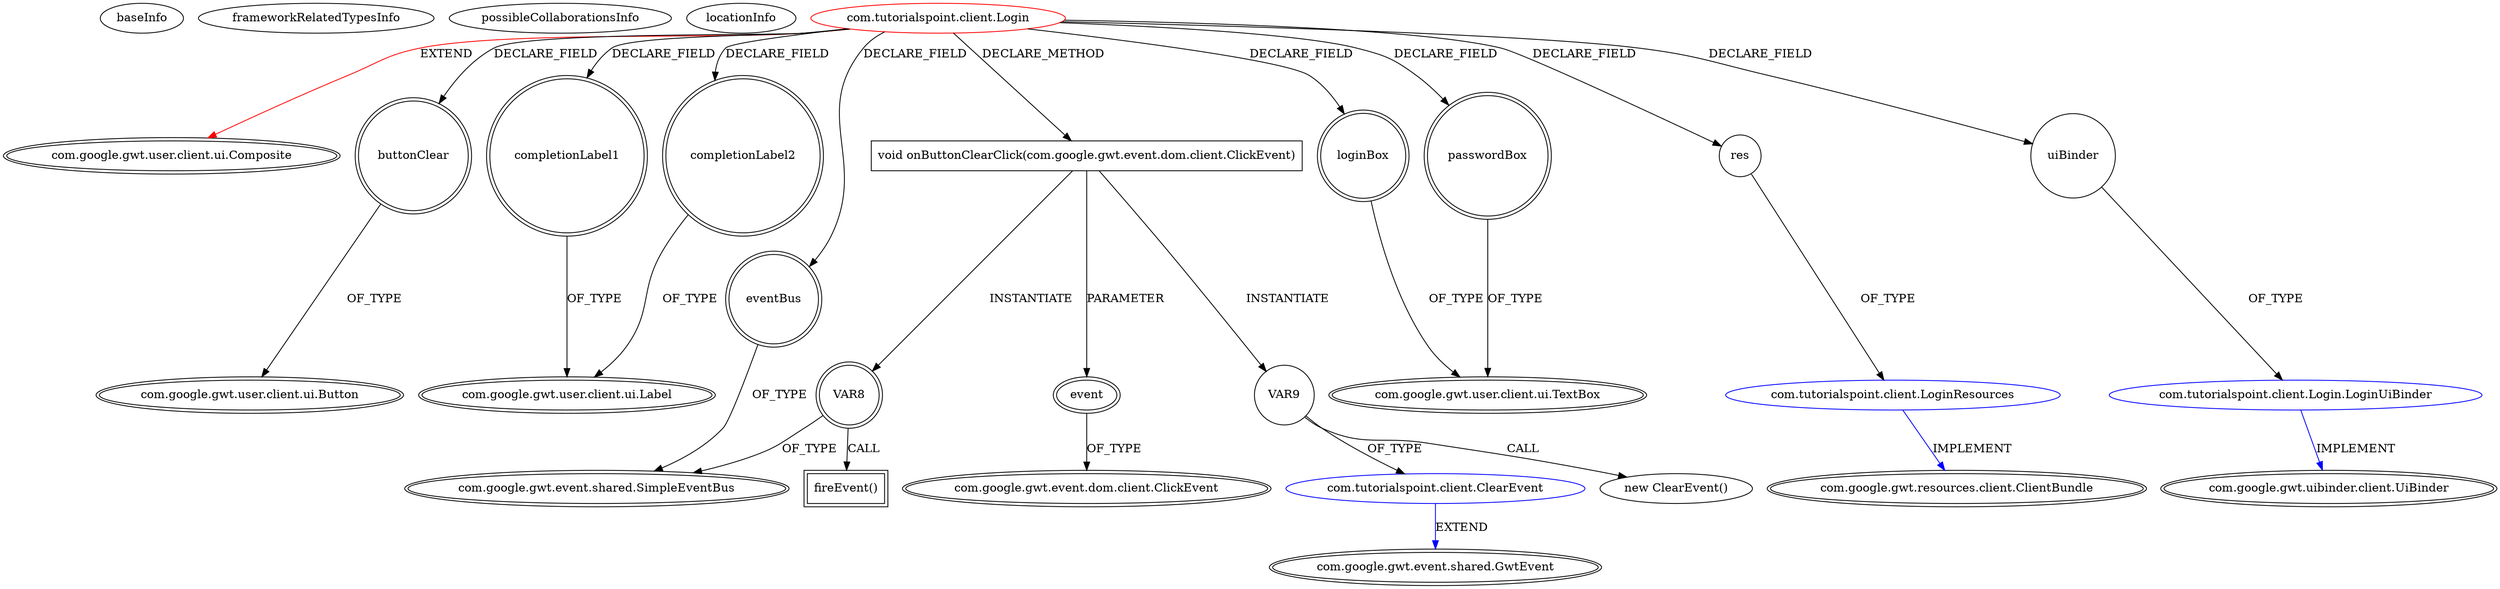 digraph {
baseInfo[graphId=4529,category="extension_graph",isAnonymous=false,possibleRelation=true]
frameworkRelatedTypesInfo[0="com.google.gwt.user.client.ui.Composite"]
possibleCollaborationsInfo[0="4529~FIELD_DECLARATION-~com.google.gwt.user.client.ui.Composite ~com.google.gwt.uibinder.client.UiBinder ~false~false",1="4529~CLIENT_METHOD_DECLARATION-INSTANTIATION-~com.google.gwt.user.client.ui.Composite ~com.google.gwt.event.shared.GwtEvent ~false~false",2="4529~FIELD_DECLARATION-~com.google.gwt.user.client.ui.Composite ~com.google.gwt.resources.client.ClientBundle ~false~false"]
locationInfo[projectName="svor-SimpleGWTProject",filePath="/svor-SimpleGWTProject/SimpleGWTProject-master/src/com/tutorialspoint/client/Login.java",contextSignature="Login",graphId="4529"]
0[label="com.tutorialspoint.client.Login",vertexType="ROOT_CLIENT_CLASS_DECLARATION",isFrameworkType=false,color=red]
1[label="com.google.gwt.user.client.ui.Composite",vertexType="FRAMEWORK_CLASS_TYPE",isFrameworkType=true,peripheries=2]
2[label="buttonClear",vertexType="FIELD_DECLARATION",isFrameworkType=true,peripheries=2,shape=circle]
3[label="com.google.gwt.user.client.ui.Button",vertexType="FRAMEWORK_CLASS_TYPE",isFrameworkType=true,peripheries=2]
4[label="completionLabel1",vertexType="FIELD_DECLARATION",isFrameworkType=true,peripheries=2,shape=circle]
5[label="com.google.gwt.user.client.ui.Label",vertexType="FRAMEWORK_CLASS_TYPE",isFrameworkType=true,peripheries=2]
6[label="completionLabel2",vertexType="FIELD_DECLARATION",isFrameworkType=true,peripheries=2,shape=circle]
8[label="eventBus",vertexType="FIELD_DECLARATION",isFrameworkType=true,peripheries=2,shape=circle]
9[label="com.google.gwt.event.shared.SimpleEventBus",vertexType="FRAMEWORK_CLASS_TYPE",isFrameworkType=true,peripheries=2]
10[label="loginBox",vertexType="FIELD_DECLARATION",isFrameworkType=true,peripheries=2,shape=circle]
11[label="com.google.gwt.user.client.ui.TextBox",vertexType="FRAMEWORK_CLASS_TYPE",isFrameworkType=true,peripheries=2]
12[label="passwordBox",vertexType="FIELD_DECLARATION",isFrameworkType=true,peripheries=2,shape=circle]
14[label="res",vertexType="FIELD_DECLARATION",isFrameworkType=false,shape=circle]
15[label="com.tutorialspoint.client.LoginResources",vertexType="REFERENCE_CLIENT_CLASS_DECLARATION",isFrameworkType=false,color=blue]
16[label="com.google.gwt.resources.client.ClientBundle",vertexType="FRAMEWORK_INTERFACE_TYPE",isFrameworkType=true,peripheries=2]
17[label="uiBinder",vertexType="FIELD_DECLARATION",isFrameworkType=false,shape=circle]
18[label="com.tutorialspoint.client.Login.LoginUiBinder",vertexType="REFERENCE_CLIENT_CLASS_DECLARATION",isFrameworkType=false,color=blue]
19[label="com.google.gwt.uibinder.client.UiBinder",vertexType="FRAMEWORK_INTERFACE_TYPE",isFrameworkType=true,peripheries=2]
48[label="void onButtonClearClick(com.google.gwt.event.dom.client.ClickEvent)",vertexType="CLIENT_METHOD_DECLARATION",isFrameworkType=false,shape=box]
49[label="event",vertexType="PARAMETER_DECLARATION",isFrameworkType=true,peripheries=2]
50[label="com.google.gwt.event.dom.client.ClickEvent",vertexType="FRAMEWORK_CLASS_TYPE",isFrameworkType=true,peripheries=2]
51[label="VAR8",vertexType="VARIABLE_EXPRESION",isFrameworkType=true,peripheries=2,shape=circle]
52[label="fireEvent()",vertexType="INSIDE_CALL",isFrameworkType=true,peripheries=2,shape=box]
55[label="VAR9",vertexType="VARIABLE_EXPRESION",isFrameworkType=false,shape=circle]
56[label="com.tutorialspoint.client.ClearEvent",vertexType="REFERENCE_CLIENT_CLASS_DECLARATION",isFrameworkType=false,color=blue]
57[label="com.google.gwt.event.shared.GwtEvent",vertexType="FRAMEWORK_CLASS_TYPE",isFrameworkType=true,peripheries=2]
54[label="new ClearEvent()",vertexType="CONSTRUCTOR_CALL",isFrameworkType=false]
0->1[label="EXTEND",color=red]
0->2[label="DECLARE_FIELD"]
2->3[label="OF_TYPE"]
0->4[label="DECLARE_FIELD"]
4->5[label="OF_TYPE"]
0->6[label="DECLARE_FIELD"]
6->5[label="OF_TYPE"]
0->8[label="DECLARE_FIELD"]
8->9[label="OF_TYPE"]
0->10[label="DECLARE_FIELD"]
10->11[label="OF_TYPE"]
0->12[label="DECLARE_FIELD"]
12->11[label="OF_TYPE"]
0->14[label="DECLARE_FIELD"]
15->16[label="IMPLEMENT",color=blue]
14->15[label="OF_TYPE"]
0->17[label="DECLARE_FIELD"]
18->19[label="IMPLEMENT",color=blue]
17->18[label="OF_TYPE"]
0->48[label="DECLARE_METHOD"]
49->50[label="OF_TYPE"]
48->49[label="PARAMETER"]
48->51[label="INSTANTIATE"]
51->9[label="OF_TYPE"]
51->52[label="CALL"]
48->55[label="INSTANTIATE"]
56->57[label="EXTEND",color=blue]
55->56[label="OF_TYPE"]
55->54[label="CALL"]
}

